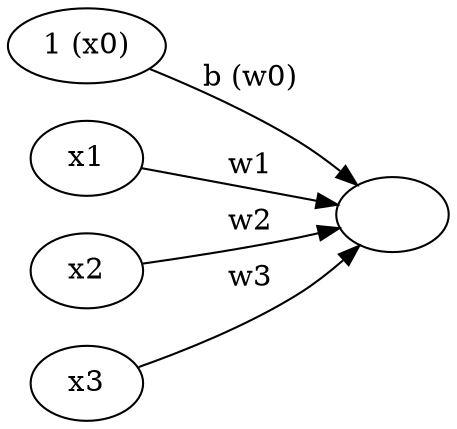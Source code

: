 digraph Neuron {
	graph [rankdir=LR]
		1 [label="1 (x0)"]
		x1
		x2
		x3
		z [label=""]
			x1 -> z [label=w1]
			x2 -> z [label=w2]
			x3 -> z [label=w3]
			1 -> z [label="b (w0)"]
}